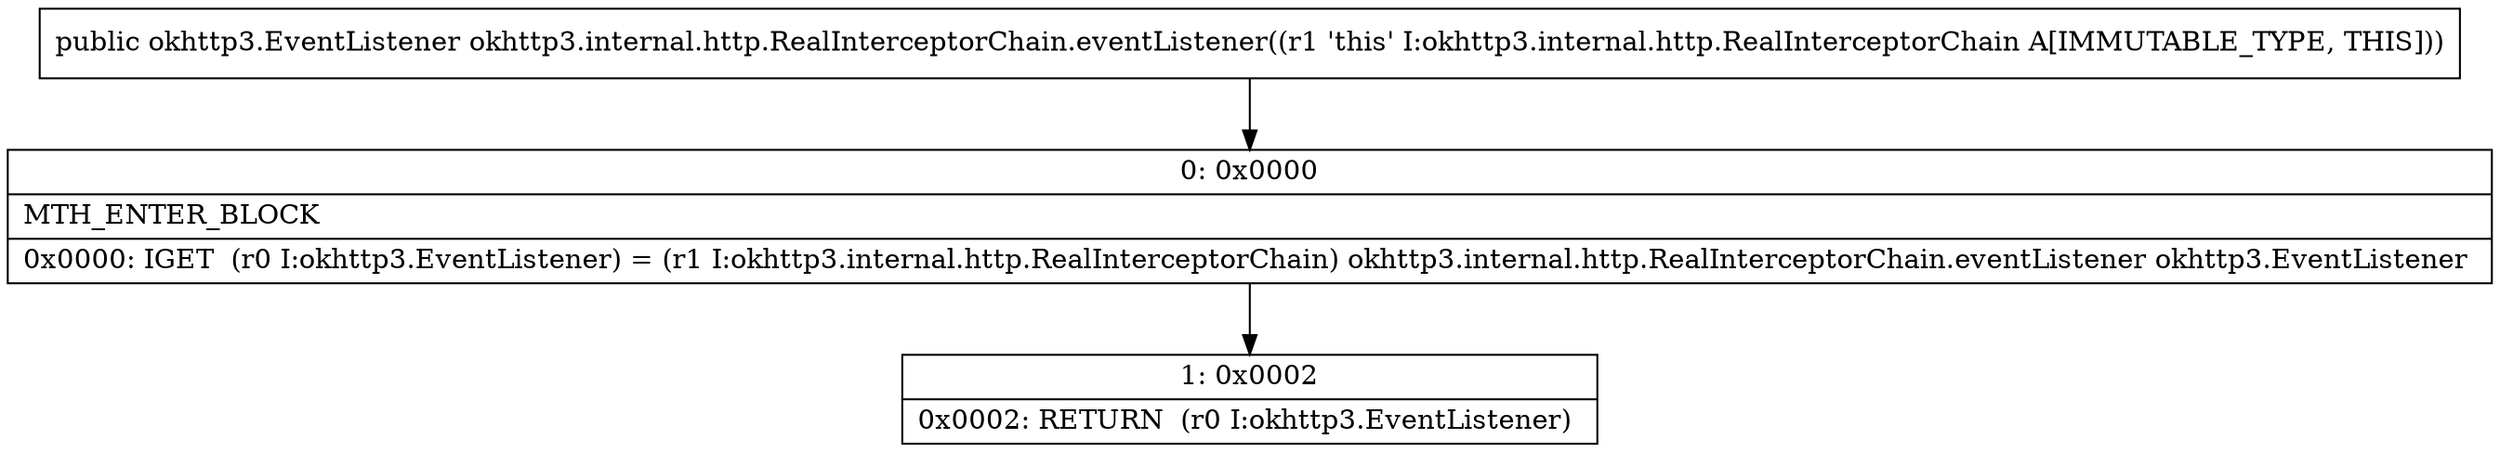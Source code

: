 digraph "CFG forokhttp3.internal.http.RealInterceptorChain.eventListener()Lokhttp3\/EventListener;" {
Node_0 [shape=record,label="{0\:\ 0x0000|MTH_ENTER_BLOCK\l|0x0000: IGET  (r0 I:okhttp3.EventListener) = (r1 I:okhttp3.internal.http.RealInterceptorChain) okhttp3.internal.http.RealInterceptorChain.eventListener okhttp3.EventListener \l}"];
Node_1 [shape=record,label="{1\:\ 0x0002|0x0002: RETURN  (r0 I:okhttp3.EventListener) \l}"];
MethodNode[shape=record,label="{public okhttp3.EventListener okhttp3.internal.http.RealInterceptorChain.eventListener((r1 'this' I:okhttp3.internal.http.RealInterceptorChain A[IMMUTABLE_TYPE, THIS])) }"];
MethodNode -> Node_0;
Node_0 -> Node_1;
}

